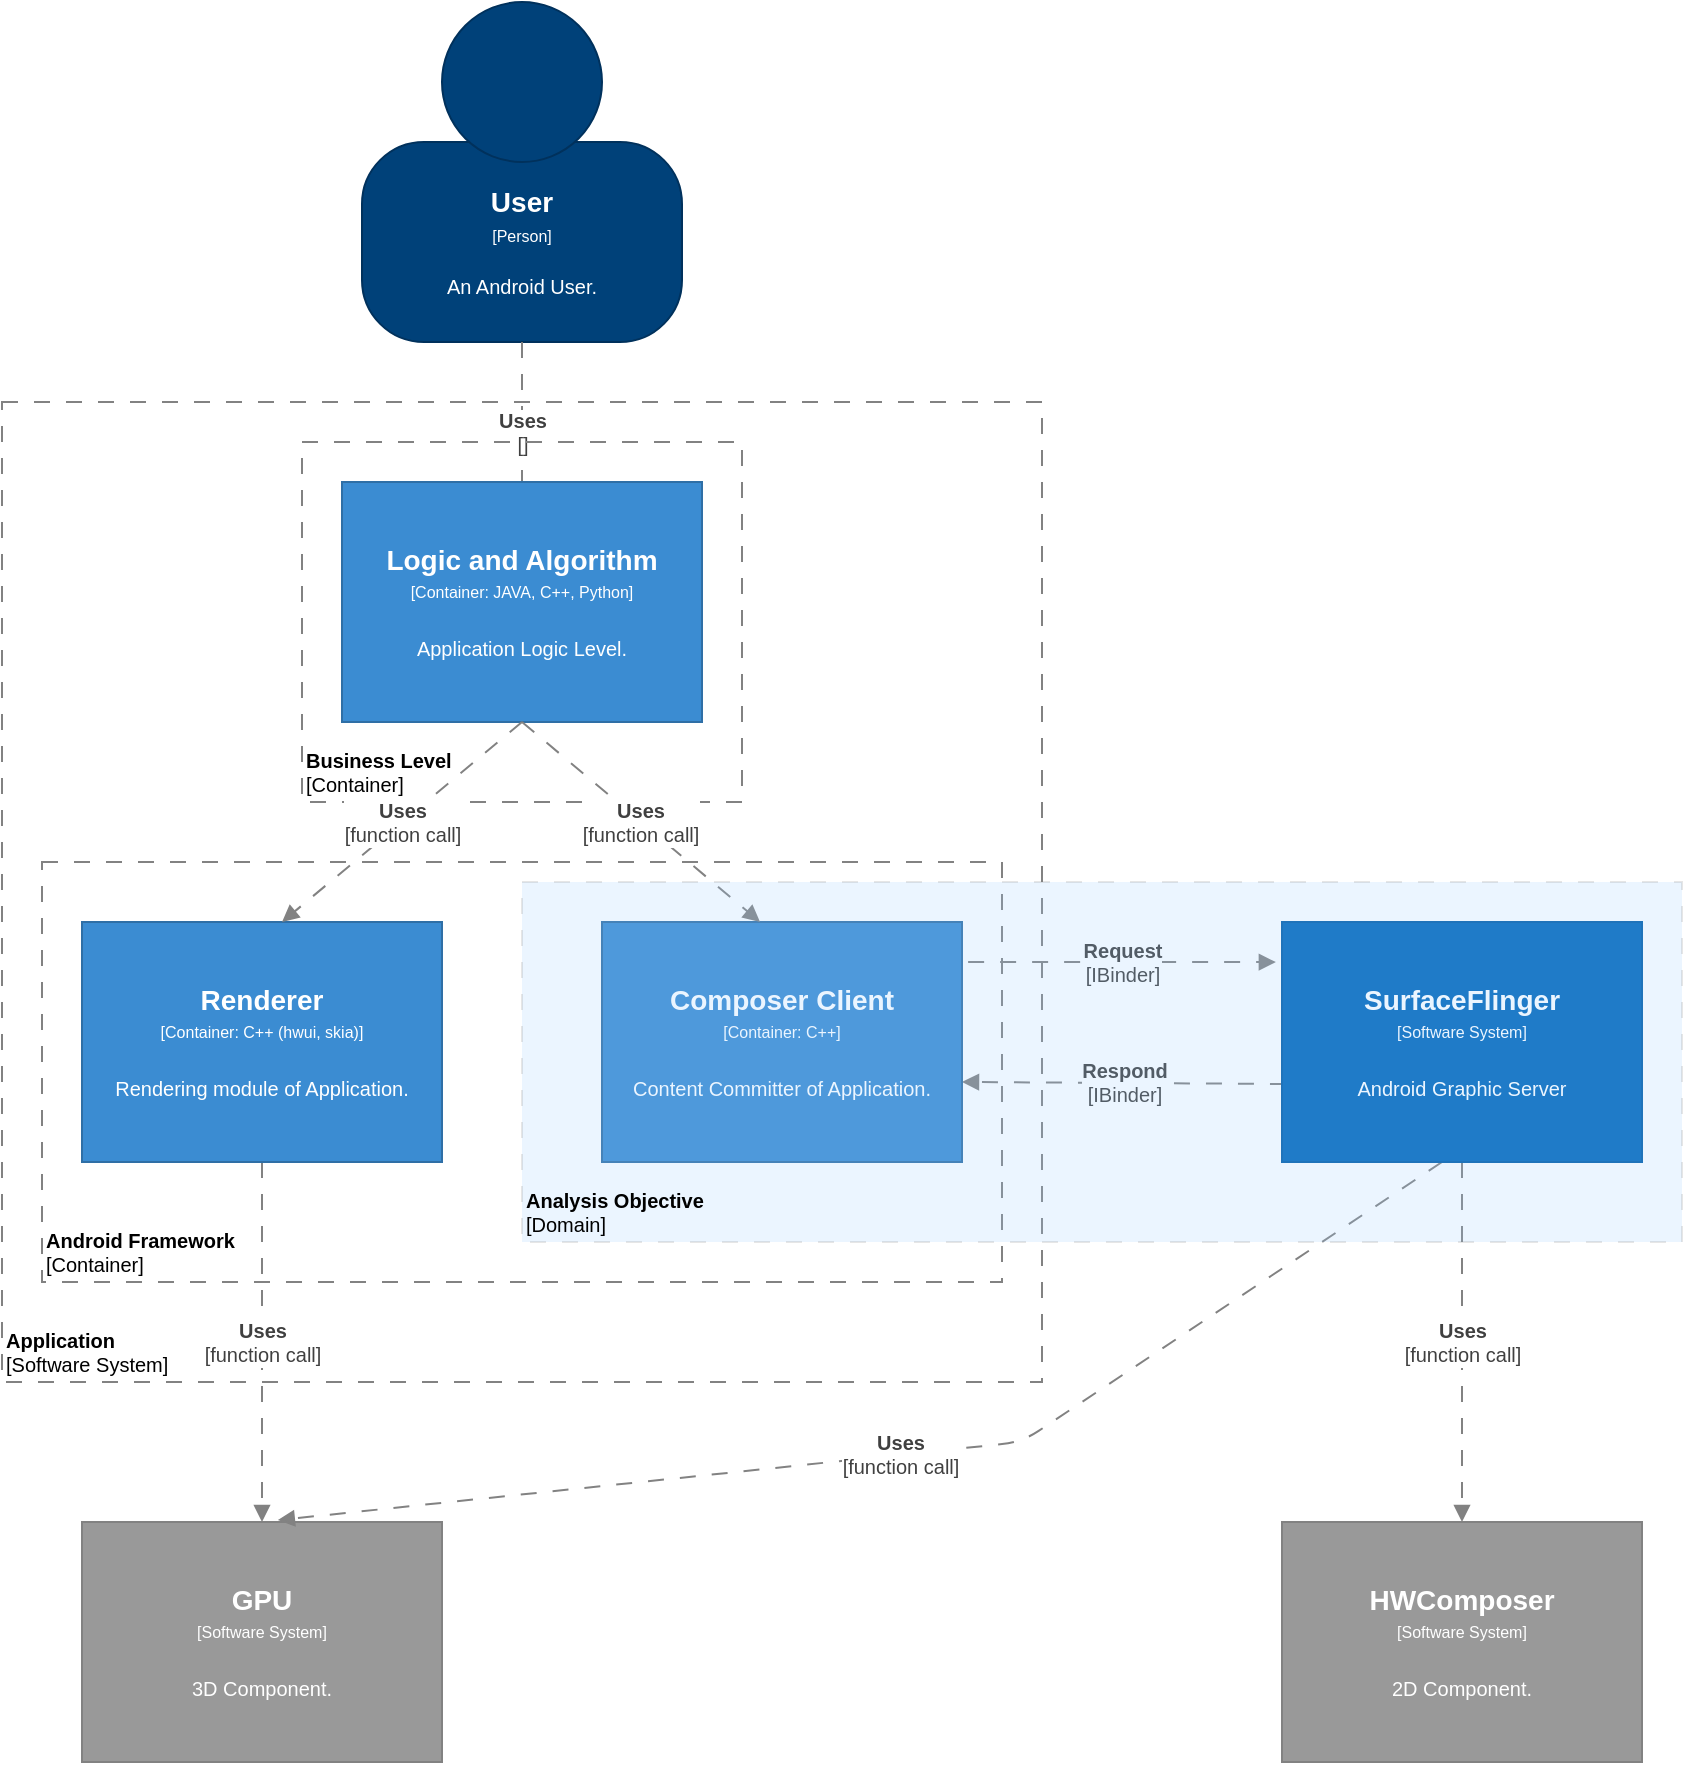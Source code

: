 <mxfile version="14.9.8" type="device"><diagram id="-vkuxwzAvVH7Rz_sly9j" name="Page-1"><mxGraphModel dx="2575" dy="1361" grid="1" gridSize="10" guides="1" tooltips="1" connect="1" arrows="1" fold="1" page="1" pageScale="1" pageWidth="1169" pageHeight="827" math="0" shadow="0"><root><mxCell id="0"/><mxCell id="1" parent="0"/><object label="" placeholders="1" instruction="edit data of the lower shape within the group" id="QSGKsO-Dh6E3M1oI7asi-37"><mxCell style="group;resizable=0;" vertex="1" connectable="0" parent="1"><mxGeometry x="160" y="40" width="160" height="170" as="geometry"/></mxCell></object><object label="&lt;div style=&quot;color: rgb(255 , 255 , 255) ; white-space: normal&quot;&gt;&lt;span style=&quot;font-size: 14px&quot;&gt;&lt;b&gt;%name%&lt;/b&gt;&lt;/span&gt;&lt;/div&gt;&lt;div style=&quot;color: rgb(255 , 255 , 255) ; white-space: normal&quot;&gt;&lt;font style=&quot;font-size: 8px&quot;&gt;[Person]&lt;/font&gt;&lt;/div&gt;&lt;div style=&quot;color: rgb(255 , 255 , 255) ; white-space: normal ; font-size: 8px&quot;&gt;&lt;span style=&quot;font-size: x-small&quot;&gt;&lt;br&gt;&lt;/span&gt;&lt;/div&gt;&lt;div style=&quot;color: rgb(255 , 255 , 255) ; white-space: normal&quot;&gt;&lt;font size=&quot;1&quot;&gt;%description%&lt;/font&gt;&lt;/div&gt;" name="User" description="An Android User." placeholders="1" id="QSGKsO-Dh6E3M1oI7asi-38"><mxCell style="rounded=1;whiteSpace=wrap;html=1;strokeColor=#00315C;fillColor=#004179;fontColor=#000000;arcSize=31;" vertex="1" parent="QSGKsO-Dh6E3M1oI7asi-37"><mxGeometry y="70" width="160" height="100" as="geometry"/></mxCell></object><mxCell id="QSGKsO-Dh6E3M1oI7asi-39" value="" style="ellipse;whiteSpace=wrap;html=1;aspect=fixed;strokeColor=#00315C;fillColor=#004179;fontColor=#000000;" vertex="1" parent="QSGKsO-Dh6E3M1oI7asi-37"><mxGeometry x="40" width="80" height="80" as="geometry"/></mxCell><object label="&lt;div&gt;&lt;span style=&quot;font-size: 14px&quot;&gt;&lt;b&gt;%name%&lt;/b&gt;&lt;/span&gt;&lt;/div&gt;&lt;div&gt;&lt;span style=&quot;font-size: 8px&quot;&gt;[Software System&lt;/span&gt;&lt;span style=&quot;font-size: 8px&quot;&gt;]&lt;/span&gt;&lt;/div&gt;&lt;div&gt;&lt;span style=&quot;font-size: 8px&quot;&gt;&lt;br&gt;&lt;/span&gt;&lt;/div&gt;&lt;div&gt;&lt;font size=&quot;1&quot;&gt;%description%&lt;/font&gt;&lt;/div&gt;" placeholders="1" name="GPU" description="3D Component." id="QSGKsO-Dh6E3M1oI7asi-43"><mxCell style="rounded=0;whiteSpace=wrap;html=1;fillColor=#999999;fontColor=#FFFFFF;strokeColor=#828282;resizable=0;" vertex="1" parent="1"><mxGeometry x="20" y="800" width="180" height="120" as="geometry"/></mxCell></object><object label="&lt;div&gt;&lt;span style=&quot;font-size: 14px&quot;&gt;&lt;b&gt;%name%&lt;/b&gt;&lt;/span&gt;&lt;/div&gt;&lt;div&gt;&lt;span style=&quot;font-size: 8px&quot;&gt;[Software System&lt;/span&gt;&lt;span style=&quot;font-size: 8px&quot;&gt;]&lt;/span&gt;&lt;/div&gt;&lt;div&gt;&lt;span style=&quot;font-size: 8px&quot;&gt;&lt;br&gt;&lt;/span&gt;&lt;/div&gt;&lt;div&gt;&lt;font size=&quot;1&quot;&gt;%description%&lt;/font&gt;&lt;/div&gt;" placeholders="1" name="HWComposer" description="2D Component." id="QSGKsO-Dh6E3M1oI7asi-44"><mxCell style="rounded=0;whiteSpace=wrap;html=1;fillColor=#999999;fontColor=#FFFFFF;strokeColor=#828282;resizable=0;" vertex="1" parent="1"><mxGeometry x="620" y="800" width="180" height="120" as="geometry"/></mxCell></object><object label="&lt;b&gt;%name%&lt;/b&gt;&lt;br style=&quot;font-size: 10px&quot;&gt;[%technology%]" placeholders="1" name="Uses" technology="" id="QSGKsO-Dh6E3M1oI7asi-45"><mxCell style="endArrow=block;html=1;fontSize=10;fontColor=#404040;strokeWidth=1;endFill=1;dashed=1;dashPattern=8 8;strokeColor=#828282;elbow=vertical;exitX=0.5;exitY=1;exitDx=0;exitDy=0;" edge="1" parent="1" source="QSGKsO-Dh6E3M1oI7asi-38"><mxGeometry width="50" height="50" relative="1" as="geometry"><mxPoint x="240" y="210" as="sourcePoint"/><mxPoint x="240" y="300" as="targetPoint"/></mxGeometry></mxCell></object><object label="&lt;b&gt;%name%&lt;/b&gt;&lt;br style=&quot;font-size: 10px&quot;&gt;[%technology%]" placeholders="1" name="Uses" technology="function call" id="QSGKsO-Dh6E3M1oI7asi-46"><mxCell style="endArrow=block;html=1;fontSize=10;fontColor=#404040;strokeWidth=1;endFill=1;dashed=1;dashPattern=8 8;strokeColor=#828282;elbow=vertical;entryX=0.5;entryY=0;entryDx=0;entryDy=0;" edge="1" parent="1" target="QSGKsO-Dh6E3M1oI7asi-43"><mxGeometry width="50" height="50" relative="1" as="geometry"><mxPoint x="110" y="620" as="sourcePoint"/><mxPoint x="250" y="290" as="targetPoint"/></mxGeometry></mxCell></object><object label="&lt;b&gt;%name%&lt;/b&gt;&lt;br style=&quot;font-size: 10px&quot;&gt;[%technology%]" placeholders="1" name="Uses" technology="function call" id="QSGKsO-Dh6E3M1oI7asi-47"><mxCell style="endArrow=block;html=1;fontSize=10;fontColor=#404040;strokeWidth=1;endFill=1;dashed=1;dashPattern=8 8;strokeColor=#828282;elbow=vertical;entryX=0.544;entryY=-0.008;entryDx=0;entryDy=0;entryPerimeter=0;" edge="1" parent="1" target="QSGKsO-Dh6E3M1oI7asi-43"><mxGeometry width="50" height="50" relative="1" as="geometry"><mxPoint x="700" y="620" as="sourcePoint"/><mxPoint x="240" y="470" as="targetPoint"/><Array as="points"><mxPoint x="490" y="760"/></Array></mxGeometry></mxCell></object><object label="&lt;b&gt;%name%&lt;/b&gt;&lt;br style=&quot;font-size: 10px&quot;&gt;[%technology%]" placeholders="1" name="Uses" technology="function call" id="QSGKsO-Dh6E3M1oI7asi-48"><mxCell style="endArrow=block;html=1;fontSize=10;fontColor=#404040;strokeWidth=1;endFill=1;dashed=1;dashPattern=8 8;strokeColor=#828282;elbow=vertical;exitX=0.5;exitY=1;exitDx=0;exitDy=0;" edge="1" parent="1" source="QSGKsO-Dh6E3M1oI7asi-62" target="QSGKsO-Dh6E3M1oI7asi-44"><mxGeometry width="50" height="50" relative="1" as="geometry"><mxPoint x="700" y="780" as="sourcePoint"/><mxPoint x="250" y="480" as="targetPoint"/></mxGeometry></mxCell></object><object label="&lt;b&gt;%name%&lt;/b&gt;&lt;br style=&quot;font-size: 10px&quot;&gt;[%technology%]" placeholders="1" name="Request" technology="IBinder" id="QSGKsO-Dh6E3M1oI7asi-49"><mxCell style="endArrow=block;html=1;fontSize=10;fontColor=#404040;strokeWidth=1;endFill=1;dashed=1;dashPattern=8 8;strokeColor=#828282;elbow=vertical;entryX=-0.017;entryY=0.167;entryDx=0;entryDy=0;exitX=1.017;exitY=0.167;exitDx=0;exitDy=0;exitPerimeter=0;entryPerimeter=0;" edge="1" parent="1" source="QSGKsO-Dh6E3M1oI7asi-54" target="QSGKsO-Dh6E3M1oI7asi-62"><mxGeometry width="50" height="50" relative="1" as="geometry"><mxPoint x="530" y="50" as="sourcePoint"/><mxPoint x="680" y="60" as="targetPoint"/></mxGeometry></mxCell></object><object label="&lt;b&gt;%name%&lt;/b&gt;&lt;br style=&quot;font-size: 10px&quot;&gt;[%technology%]" placeholders="1" name="Respond" technology="IBinder" id="QSGKsO-Dh6E3M1oI7asi-50"><mxCell style="endArrow=block;html=1;fontSize=10;fontColor=#404040;strokeWidth=1;endFill=1;dashed=1;dashPattern=8 8;strokeColor=#828282;elbow=vertical;exitX=0.011;exitY=0.675;exitDx=0;exitDy=0;entryX=1;entryY=0.75;entryDx=0;entryDy=0;exitPerimeter=0;" edge="1" parent="1" source="QSGKsO-Dh6E3M1oI7asi-62"><mxGeometry width="50" height="50" relative="1" as="geometry"><mxPoint x="610" y="580" as="sourcePoint"/><mxPoint x="460" y="580" as="targetPoint"/></mxGeometry></mxCell></object><object label="&lt;font style=&quot;font-size: 10px&quot;&gt;&lt;b&gt;%name%&lt;/b&gt;&lt;br style=&quot;font-size: 10px&quot;&gt;[Software System]&lt;/font&gt;" placeholders="1" name="Application" id="QSGKsO-Dh6E3M1oI7asi-51"><mxCell style="rounded=0;whiteSpace=wrap;html=1;strokeColor=#828282;fillColor=none;fontColor=#000000;align=left;labelPosition=center;verticalLabelPosition=middle;verticalAlign=bottom;dashed=1;strokeWidth=1;perimeterSpacing=0;spacing=2;spacingTop=0;fontSize=10;dashPattern=8 8;" vertex="1" parent="1"><mxGeometry x="-20" y="240" width="520" height="490" as="geometry"/></mxCell></object><object label="&lt;div&gt;&lt;span style=&quot;font-size: 14px&quot;&gt;&lt;b&gt;%name%&lt;/b&gt;&lt;/span&gt;&lt;/div&gt;&lt;div&gt;&lt;span style=&quot;font-size: 8px&quot;&gt;[Container: %technology%]&lt;/span&gt;&lt;/div&gt;&lt;div&gt;&lt;span style=&quot;font-size: 8px&quot;&gt;&lt;br&gt;&lt;/span&gt;&lt;/div&gt;&lt;div&gt;&lt;font size=&quot;1&quot;&gt;%description%&lt;/font&gt;&lt;/div&gt;" placeholders="1" name="Logic and Algorithm" technology="JAVA, C++, Python" description="Application Logic Level." id="QSGKsO-Dh6E3M1oI7asi-52"><mxCell style="rounded=0;whiteSpace=wrap;html=1;fillColor=#3B8CD2;fontColor=#FFFFFF;strokeColor=#2F6FA6;resizable=0;" vertex="1" parent="1"><mxGeometry x="150" y="280" width="180" height="120" as="geometry"/></mxCell></object><object label="&lt;div&gt;&lt;span style=&quot;font-size: 14px&quot;&gt;&lt;b&gt;%name%&lt;/b&gt;&lt;/span&gt;&lt;/div&gt;&lt;div&gt;&lt;span style=&quot;font-size: 8px&quot;&gt;[Container: %technology%]&lt;/span&gt;&lt;/div&gt;&lt;div&gt;&lt;span style=&quot;font-size: 8px&quot;&gt;&lt;br&gt;&lt;/span&gt;&lt;/div&gt;&lt;div&gt;&lt;font size=&quot;1&quot;&gt;%description%&lt;/font&gt;&lt;/div&gt;" placeholders="1" name="Renderer" technology="C++ (hwui, skia)" description="Rendering module of Application." id="QSGKsO-Dh6E3M1oI7asi-53"><mxCell style="rounded=0;whiteSpace=wrap;html=1;fillColor=#3B8CD2;fontColor=#FFFFFF;strokeColor=#2F6FA6;resizable=0;" vertex="1" parent="1"><mxGeometry x="20" y="500" width="180" height="120" as="geometry"/></mxCell></object><object label="&lt;div&gt;&lt;span style=&quot;font-size: 14px&quot;&gt;&lt;b&gt;%name%&lt;/b&gt;&lt;/span&gt;&lt;/div&gt;&lt;div&gt;&lt;span style=&quot;font-size: 8px&quot;&gt;[Container: %technology%]&lt;/span&gt;&lt;/div&gt;&lt;div&gt;&lt;span style=&quot;font-size: 8px&quot;&gt;&lt;br&gt;&lt;/span&gt;&lt;/div&gt;&lt;div&gt;&lt;font size=&quot;1&quot;&gt;%description%&lt;/font&gt;&lt;/div&gt;" placeholders="1" name="Composer Client" technology="C++" description="Content Committer of Application." id="QSGKsO-Dh6E3M1oI7asi-54"><mxCell style="rounded=0;whiteSpace=wrap;html=1;fillColor=#3B8CD2;fontColor=#FFFFFF;strokeColor=#2F6FA6;resizable=0;" vertex="1" parent="1"><mxGeometry x="280" y="500" width="180" height="120" as="geometry"/></mxCell></object><object label="&lt;font style=&quot;font-size: 10px&quot;&gt;&lt;b&gt;%name%&lt;/b&gt;&lt;br style=&quot;font-size: 10px&quot;&gt;[Container]&lt;/font&gt;" placeholders="1" name="Business Level" id="QSGKsO-Dh6E3M1oI7asi-55"><mxCell style="rounded=0;whiteSpace=wrap;html=1;strokeColor=#828282;fillColor=none;fontColor=#000000;align=left;labelPosition=center;verticalLabelPosition=middle;verticalAlign=bottom;dashed=1;strokeWidth=1;perimeterSpacing=0;spacing=2;spacingTop=0;fontSize=10;dashPattern=8 8;container=0;" vertex="1" parent="1"><mxGeometry x="130" y="260" width="220" height="180" as="geometry"><mxRectangle x="560" y="40" width="110" height="30" as="alternateBounds"/></mxGeometry></mxCell></object><object label="&lt;font style=&quot;font-size: 10px&quot;&gt;&lt;b&gt;%name%&lt;/b&gt;&lt;br style=&quot;font-size: 10px&quot;&gt;[Container]&lt;/font&gt;" placeholders="1" name="Android Framework" id="QSGKsO-Dh6E3M1oI7asi-59"><mxCell style="rounded=0;whiteSpace=wrap;html=1;strokeColor=#828282;fillColor=none;fontColor=#000000;align=left;labelPosition=center;verticalLabelPosition=middle;verticalAlign=bottom;dashed=1;strokeWidth=1;perimeterSpacing=0;spacing=2;spacingTop=0;fontSize=10;dashPattern=8 8;container=0;" vertex="1" parent="1"><mxGeometry y="470" width="480" height="210" as="geometry"><mxRectangle x="560" y="40" width="110" height="30" as="alternateBounds"/></mxGeometry></mxCell></object><object label="&lt;b&gt;%name%&lt;/b&gt;&lt;br style=&quot;font-size: 10px&quot;&gt;[%technology%]" placeholders="1" name="Uses" technology="function call" id="QSGKsO-Dh6E3M1oI7asi-60"><mxCell style="endArrow=block;html=1;fontSize=10;fontColor=#404040;strokeWidth=1;endFill=1;dashed=1;dashPattern=8 8;strokeColor=#828282;elbow=vertical;exitX=0.5;exitY=1;exitDx=0;exitDy=0;" edge="1" parent="1" source="QSGKsO-Dh6E3M1oI7asi-52"><mxGeometry width="50" height="50" relative="1" as="geometry"><mxPoint x="220" y="420" as="sourcePoint"/><mxPoint x="120" y="500" as="targetPoint"/></mxGeometry></mxCell></object><object label="&lt;b&gt;%name%&lt;/b&gt;&lt;br style=&quot;font-size: 10px&quot;&gt;[%technology%]" placeholders="1" name="Uses" technology="function call" id="QSGKsO-Dh6E3M1oI7asi-61"><mxCell style="endArrow=block;html=1;fontSize=10;fontColor=#404040;strokeWidth=1;endFill=1;dashed=1;dashPattern=8 8;strokeColor=#828282;elbow=vertical;entryX=0.439;entryY=0;entryDx=0;entryDy=0;entryPerimeter=0;exitX=0.5;exitY=1;exitDx=0;exitDy=0;" edge="1" parent="1" source="QSGKsO-Dh6E3M1oI7asi-52" target="QSGKsO-Dh6E3M1oI7asi-54"><mxGeometry width="50" height="50" relative="1" as="geometry"><mxPoint x="240" y="420" as="sourcePoint"/><mxPoint x="130" y="510" as="targetPoint"/></mxGeometry></mxCell></object><object label="&lt;div&gt;&lt;span style=&quot;font-size: 14px&quot;&gt;&lt;b&gt;%name%&lt;/b&gt;&lt;/span&gt;&lt;/div&gt;&lt;div&gt;&lt;span style=&quot;font-size: 8px&quot;&gt;[Software System]&lt;/span&gt;&lt;/div&gt;&lt;div&gt;&lt;span style=&quot;font-size: 8px&quot;&gt;&lt;br&gt;&lt;/span&gt;&lt;/div&gt;&lt;div&gt;&lt;font size=&quot;1&quot;&gt;%description%&lt;/font&gt;&lt;/div&gt;" placeholders="1" name="SurfaceFlinger" description="Android Graphic Server" id="QSGKsO-Dh6E3M1oI7asi-62"><mxCell style="rounded=0;whiteSpace=wrap;html=1;fillColor=#0067BA;fontColor=#FFFFFF;strokeColor=#005DA8;resizable=0;" vertex="1" parent="1"><mxGeometry x="620" y="500" width="180" height="120" as="geometry"/></mxCell></object><object label="&lt;font style=&quot;font-size: 10px&quot;&gt;&lt;b&gt;%name%&lt;/b&gt;&lt;br style=&quot;font-size: 10px&quot;&gt;[Domain]&lt;/font&gt;" placeholders="1" name="Analysis Objective" id="QSGKsO-Dh6E3M1oI7asi-63"><mxCell style="rounded=0;whiteSpace=wrap;html=1;strokeColor=#828282;fontColor=#000000;align=left;labelPosition=center;verticalLabelPosition=middle;verticalAlign=bottom;dashed=1;strokeWidth=1;perimeterSpacing=0;spacing=2;spacingTop=0;fontSize=10;dashPattern=8 8;fillColor=#99CCFF;opacity=20;" vertex="1" parent="1"><mxGeometry x="240" y="480" width="580" height="180" as="geometry"/></mxCell></object></root></mxGraphModel></diagram></mxfile>